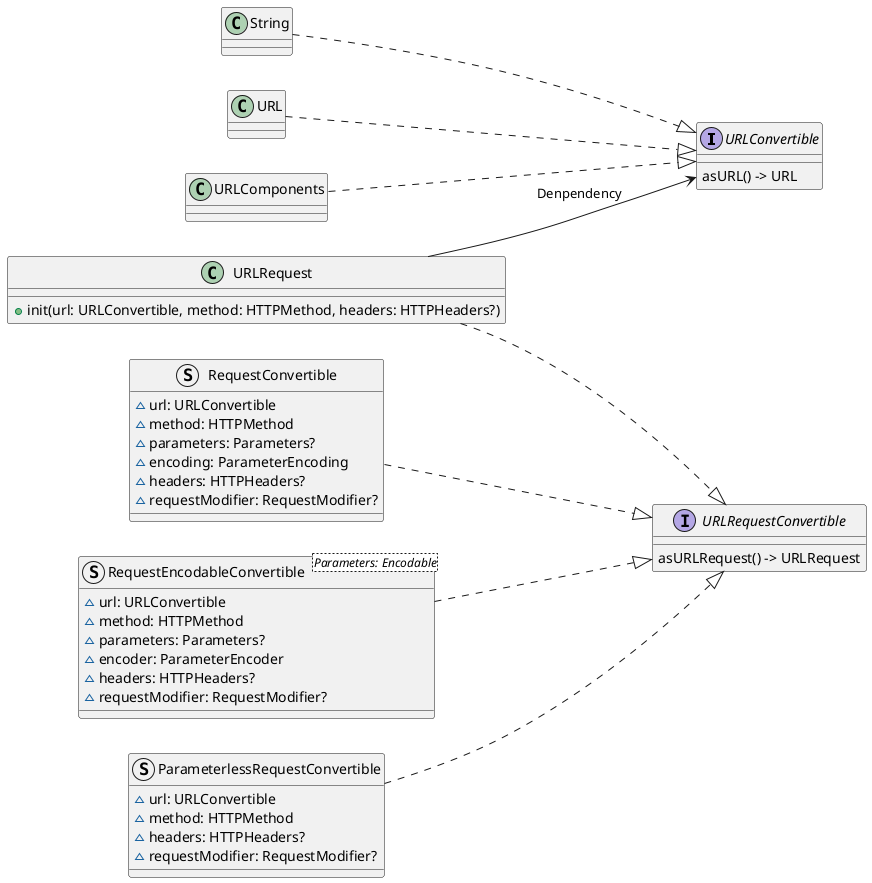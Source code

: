 @startuml Alamofire-URLConvertible

' 1. URLConvertible
interface URLConvertible {
    asURL() -> URL
}

String ..|> URLConvertible
URL ..|> URLConvertible
URLComponents ..|> URLConvertible

' 2. URLRequestConvertible
interface URLRequestConvertible {
    asURLRequest() -> URLRequest
}

class URLRequest {
    + init(url: URLConvertible, method: HTTPMethod, headers: HTTPHeaders?)
}

struct RequestConvertible {
    ~ url: URLConvertible
    ~ method: HTTPMethod
    ~ parameters: Parameters?
    ~ encoding: ParameterEncoding
    ~ headers: HTTPHeaders?
    ~ requestModifier: RequestModifier?
}

struct RequestEncodableConvertible<Parameters: Encodable> {
    ~ url: URLConvertible
    ~ method: HTTPMethod
    ~ parameters: Parameters?
    ~ encoder: ParameterEncoder
    ~ headers: HTTPHeaders?
    ~ requestModifier: RequestModifier?
}

struct ParameterlessRequestConvertible {
    ~ url: URLConvertible
    ~ method: HTTPMethod
    ~ headers: HTTPHeaders?
    ~ requestModifier: RequestModifier?
}

left to right direction

URLRequest ..|> URLRequestConvertible
URLRequest --> URLConvertible: Denpendency
RequestConvertible ..|> URLRequestConvertible
RequestEncodableConvertible ..|> URLRequestConvertible
ParameterlessRequestConvertible ..|> URLRequestConvertible


@enduml